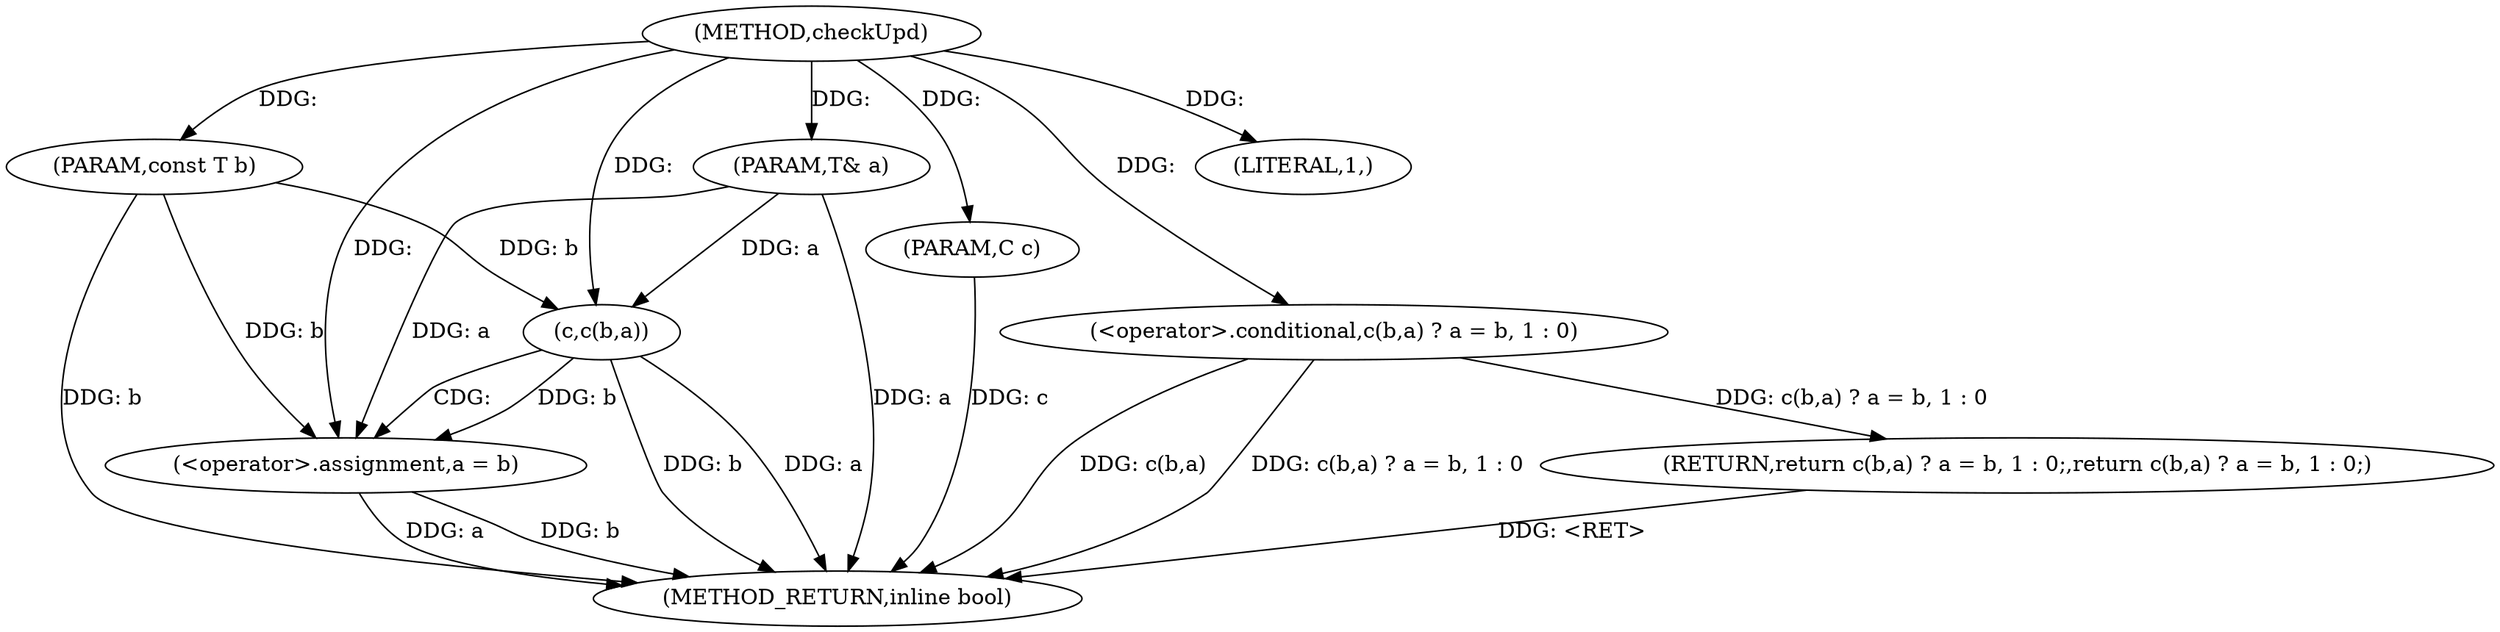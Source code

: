 digraph "checkUpd" {  
"1001388" [label = "(METHOD,checkUpd)" ]
"1001404" [label = "(METHOD_RETURN,inline bool)" ]
"1001389" [label = "(PARAM,T& a)" ]
"1001390" [label = "(PARAM,const T b)" ]
"1001391" [label = "(PARAM,C c)" ]
"1001393" [label = "(RETURN,return c(b,a) ? a = b, 1 : 0;,return c(b,a) ? a = b, 1 : 0;)" ]
"1001394" [label = "(<operator>.conditional,c(b,a) ? a = b, 1 : 0)" ]
"1001395" [label = "(c,c(b,a))" ]
"1001399" [label = "(<operator>.assignment,a = b)" ]
"1001402" [label = "(LITERAL,1,)" ]
  "1001393" -> "1001404"  [ label = "DDG: <RET>"] 
  "1001389" -> "1001404"  [ label = "DDG: a"] 
  "1001390" -> "1001404"  [ label = "DDG: b"] 
  "1001391" -> "1001404"  [ label = "DDG: c"] 
  "1001395" -> "1001404"  [ label = "DDG: b"] 
  "1001395" -> "1001404"  [ label = "DDG: a"] 
  "1001394" -> "1001404"  [ label = "DDG: c(b,a)"] 
  "1001399" -> "1001404"  [ label = "DDG: a"] 
  "1001399" -> "1001404"  [ label = "DDG: b"] 
  "1001394" -> "1001404"  [ label = "DDG: c(b,a) ? a = b, 1 : 0"] 
  "1001388" -> "1001389"  [ label = "DDG: "] 
  "1001388" -> "1001390"  [ label = "DDG: "] 
  "1001388" -> "1001391"  [ label = "DDG: "] 
  "1001394" -> "1001393"  [ label = "DDG: c(b,a) ? a = b, 1 : 0"] 
  "1001388" -> "1001394"  [ label = "DDG: "] 
  "1001390" -> "1001395"  [ label = "DDG: b"] 
  "1001388" -> "1001395"  [ label = "DDG: "] 
  "1001389" -> "1001395"  [ label = "DDG: a"] 
  "1001395" -> "1001399"  [ label = "DDG: b"] 
  "1001390" -> "1001399"  [ label = "DDG: b"] 
  "1001388" -> "1001399"  [ label = "DDG: "] 
  "1001388" -> "1001402"  [ label = "DDG: "] 
  "1001389" -> "1001399"  [ label = "DDG: a"] 
  "1001395" -> "1001399"  [ label = "CDG: "] 
}
